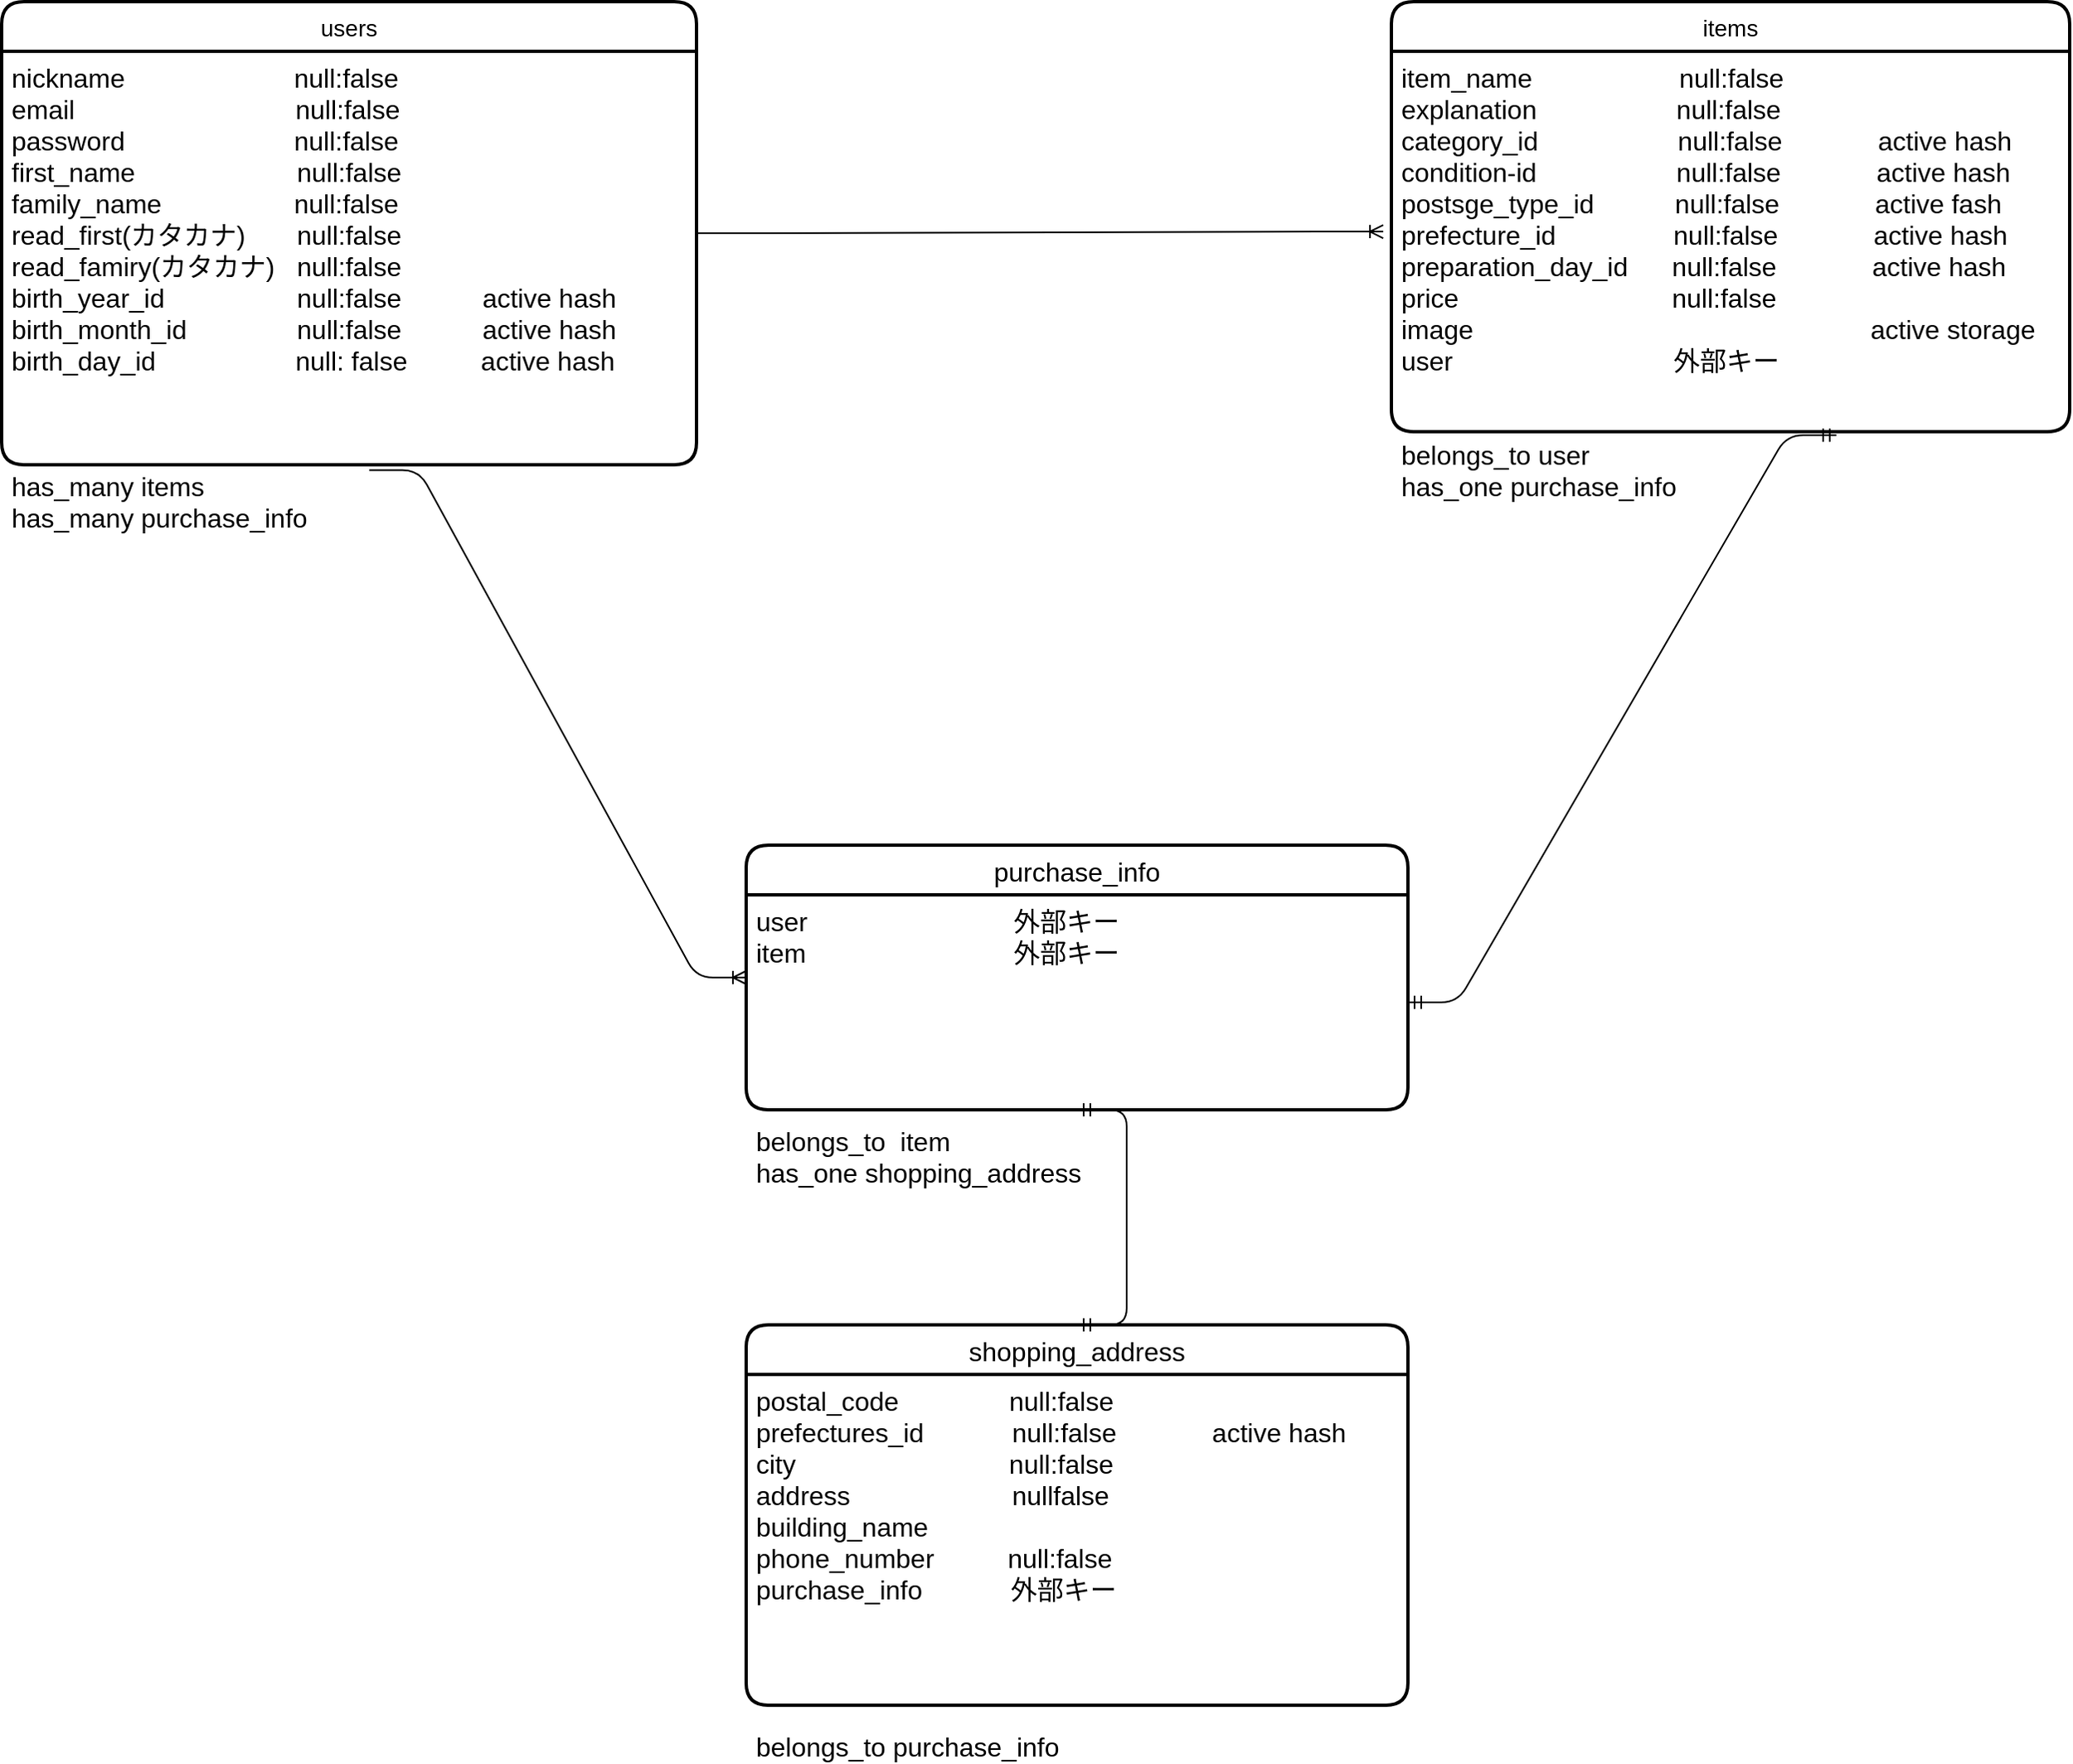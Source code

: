 <mxfile version="13.10.0" type="embed">
    <diagram id="-FHetPxpfdkIIegwqUKT" name="ページ1">
        <mxGraphModel dx="2088" dy="1142" grid="1" gridSize="10" guides="1" tooltips="1" connect="1" arrows="1" fold="1" page="1" pageScale="1" pageWidth="850" pageHeight="1100" math="0" shadow="0">
            <root>
                <mxCell id="0"/>
                <mxCell id="1" parent="0"/>
                <mxCell id="213" value="users" style="swimlane;childLayout=stackLayout;horizontal=1;startSize=30;horizontalStack=0;rounded=1;fontSize=14;fontStyle=0;strokeWidth=2;resizeParent=0;resizeLast=1;shadow=0;dashed=0;align=center;dashPattern=1 2;labelBackgroundColor=none;" parent="1" vertex="1">
                    <mxGeometry x="-810" y="90" width="420" height="280" as="geometry"/>
                </mxCell>
                <mxCell id="214" value="nickname                       null:false&#10;email                              null:false&#10;password                       null:false&#10;first_name                      null:false&#10;family_name                  null:false&#10;read_first(カタカナ)       null:false&#10;read_famiry(カタカナ)   null:false&#10;birth_year_id                  null:false           active hash         &#10;birth_month_id               null:false           active hash&#10;birth_day_id                   null: false          active hash &#10;&#10;　&#10;&#10;has_many items&#10;has_many purchase_info　　&#10;&#10;" style="align=left;strokeColor=none;fillColor=none;spacingLeft=4;fontSize=16;verticalAlign=top;resizable=0;rotatable=0;part=1;" parent="213" vertex="1">
                    <mxGeometry y="30" width="420" height="250" as="geometry"/>
                </mxCell>
                <mxCell id="225" value="items" style="swimlane;childLayout=stackLayout;horizontal=1;startSize=30;horizontalStack=0;rounded=1;fontSize=14;fontStyle=0;strokeWidth=2;resizeParent=0;resizeLast=1;shadow=0;dashed=0;align=center;dashPattern=1 2;labelBackgroundColor=none;" parent="1" vertex="1">
                    <mxGeometry x="30" y="90" width="410" height="260" as="geometry"/>
                </mxCell>
                <mxCell id="226" value="item_name                    null:false&#10;explanation                   null:false&#10;category_id                   null:false             active hash&#10;condition-id                   null:false             active hash&#10;postsge_type_id           null:false             active fash&#10;prefecture_id                null:false             active hash&#10;preparation_day_id      null:false             active hash&#10;price                             null:false&#10;image                                                      active storage&#10;user                              外部キー                        &#10;&#10;&#10;belongs_to user&#10;has_one purchase_info&#10;&#10;" style="align=left;strokeColor=none;fillColor=none;spacingLeft=4;fontSize=16;verticalAlign=top;resizable=0;rotatable=0;part=1;" parent="225" vertex="1">
                    <mxGeometry y="30" width="410" height="230" as="geometry"/>
                </mxCell>
                <mxCell id="231" value="" style="edgeStyle=entityRelationEdgeStyle;fontSize=12;html=1;endArrow=ERoneToMany;entryX=-0.012;entryY=0.474;entryDx=0;entryDy=0;entryPerimeter=0;" parent="1" target="226" edge="1">
                    <mxGeometry width="100" height="100" relative="1" as="geometry">
                        <mxPoint x="-390" y="230" as="sourcePoint"/>
                        <mxPoint x="20" y="230" as="targetPoint"/>
                    </mxGeometry>
                </mxCell>
                <mxCell id="232" value="purchase_info" style="swimlane;childLayout=stackLayout;horizontal=1;startSize=30;horizontalStack=0;rounded=1;fontSize=16;fontStyle=0;strokeWidth=2;resizeParent=0;resizeLast=1;shadow=0;dashed=0;align=center;dashPattern=1 2;labelBackgroundColor=none;" parent="1" vertex="1">
                    <mxGeometry x="-360" y="600" width="400" height="160" as="geometry"/>
                </mxCell>
                <mxCell id="233" value="user                            外部キー&#10;item　　　　　　　   外部キー&#10;&#10;&#10;&#10;&#10;&#10;belongs_to  item&#10;has_one shopping_address" style="align=left;strokeColor=none;fillColor=none;spacingLeft=4;fontSize=16;verticalAlign=top;resizable=0;rotatable=0;part=1;" parent="232" vertex="1">
                    <mxGeometry y="30" width="400" height="130" as="geometry"/>
                </mxCell>
                <mxCell id="234" value="" style="edgeStyle=entityRelationEdgeStyle;fontSize=12;html=1;endArrow=ERmandOne;startArrow=ERmandOne;exitX=1;exitY=0.5;exitDx=0;exitDy=0;entryX=0.656;entryY=1.009;entryDx=0;entryDy=0;entryPerimeter=0;" parent="1" source="233" target="226" edge="1">
                    <mxGeometry width="100" height="100" relative="1" as="geometry">
                        <mxPoint x="30" y="679" as="sourcePoint"/>
                        <mxPoint x="308" y="360" as="targetPoint"/>
                    </mxGeometry>
                </mxCell>
                <mxCell id="236" value="" style="edgeStyle=entityRelationEdgeStyle;fontSize=12;html=1;endArrow=ERoneToMany;entryX=0;entryY=0.5;entryDx=0;entryDy=0;exitX=0.529;exitY=1.013;exitDx=0;exitDy=0;exitPerimeter=0;" parent="1" source="214" target="232" edge="1">
                    <mxGeometry width="100" height="100" relative="1" as="geometry">
                        <mxPoint x="-590" y="360" as="sourcePoint"/>
                        <mxPoint x="-280" y="460" as="targetPoint"/>
                    </mxGeometry>
                </mxCell>
                <mxCell id="237" value="shopping_address" style="swimlane;childLayout=stackLayout;horizontal=1;startSize=30;horizontalStack=0;rounded=1;fontSize=16;fontStyle=0;strokeWidth=2;resizeParent=0;resizeLast=1;shadow=0;dashed=0;align=center;dashPattern=1 2;labelBackgroundColor=none;" parent="1" vertex="1">
                    <mxGeometry x="-360" y="890" width="400" height="230" as="geometry"/>
                </mxCell>
                <mxCell id="238" value="postal_code               null:false             &#10;prefectures_id            null:false             active hash&#10;city                             null:false&#10;address                      nullfalse&#10;building_name&#10;phone_number          null:false &#10;purchase_info            外部キー&#10;&#10;&#10;&#10;&#10;belongs_to purchase_info&#10;&#10;&#10;                       " style="align=left;strokeColor=none;fillColor=none;spacingLeft=4;fontSize=16;verticalAlign=top;resizable=0;rotatable=0;part=1;" parent="237" vertex="1">
                    <mxGeometry y="30" width="400" height="200" as="geometry"/>
                </mxCell>
                <mxCell id="239" value="" style="edgeStyle=entityRelationEdgeStyle;fontSize=12;html=1;endArrow=ERmandOne;startArrow=ERmandOne;exitX=0.5;exitY=0;exitDx=0;exitDy=0;entryX=0.5;entryY=1;entryDx=0;entryDy=0;" parent="1" source="237" target="233" edge="1">
                    <mxGeometry width="100" height="100" relative="1" as="geometry">
                        <mxPoint x="-20" y="830" as="sourcePoint"/>
                        <mxPoint x="80" y="730" as="targetPoint"/>
                    </mxGeometry>
                </mxCell>
            </root>
        </mxGraphModel>
    </diagram>
</mxfile>
